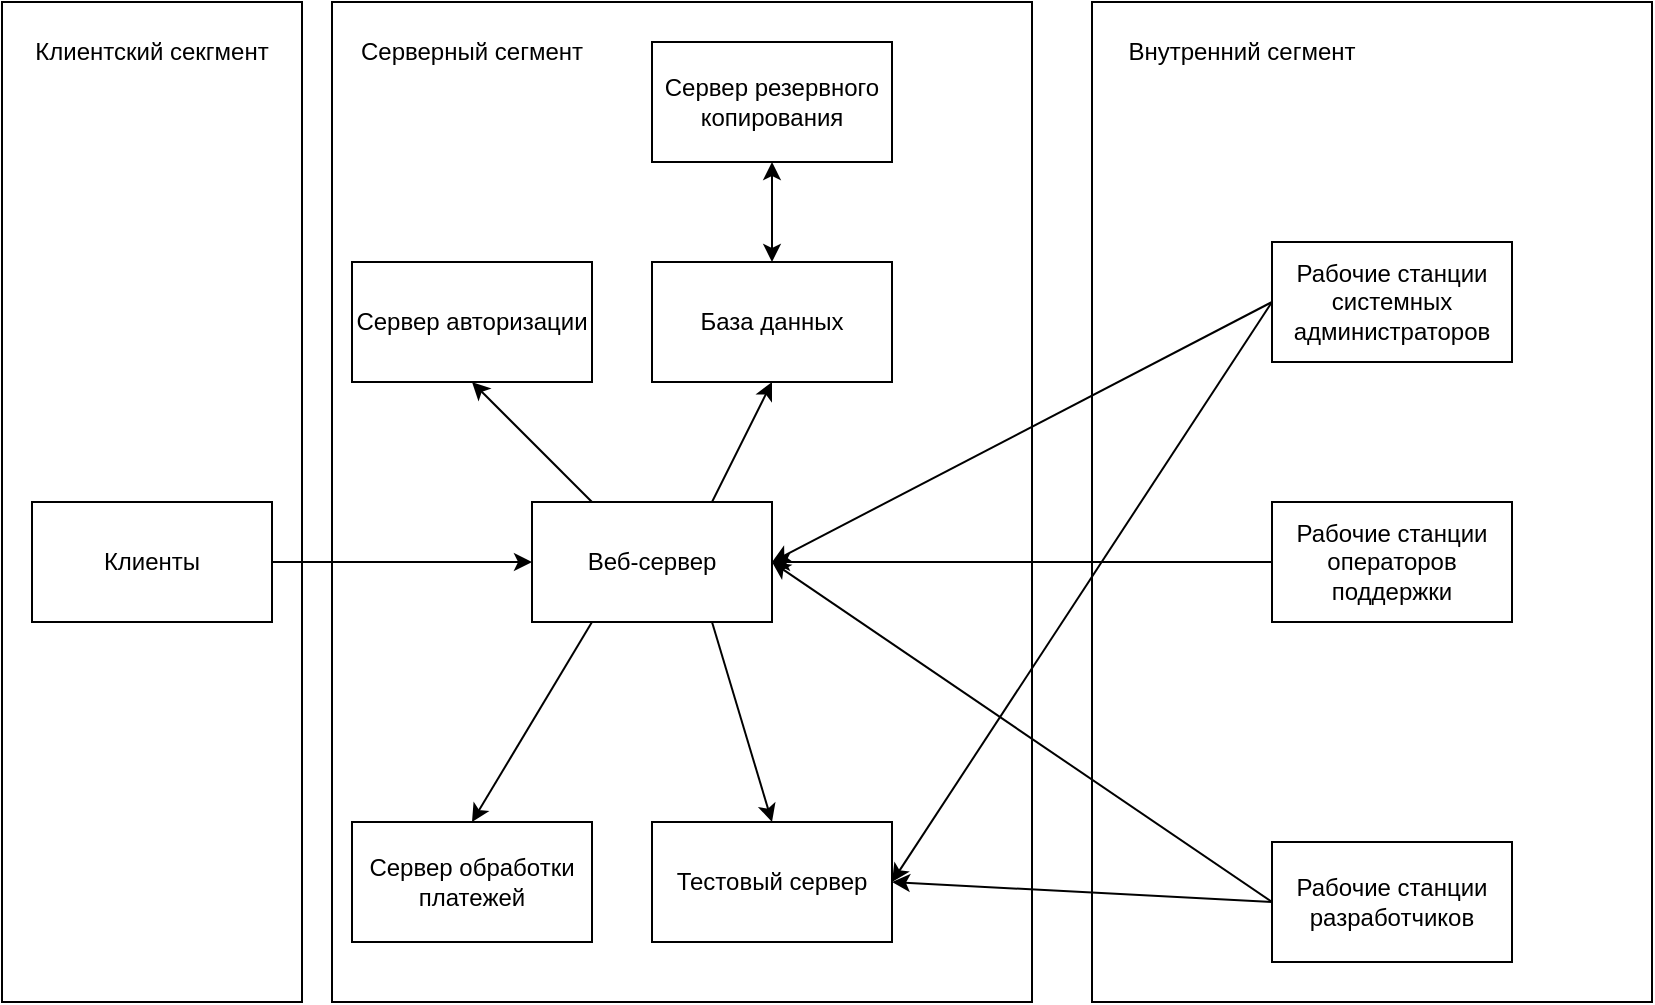 <mxfile version="25.0.2">
  <diagram name="Page-1" id="DPpSvgDWmiRNpfNvRTeG">
    <mxGraphModel dx="1674" dy="836" grid="1" gridSize="10" guides="1" tooltips="1" connect="1" arrows="1" fold="1" page="1" pageScale="1" pageWidth="850" pageHeight="1100" math="0" shadow="0">
      <root>
        <mxCell id="0" />
        <mxCell id="1" parent="0" />
        <mxCell id="2T1rfGf20-nbPRQxABxQ-25" value="" style="rounded=0;whiteSpace=wrap;html=1;" vertex="1" parent="1">
          <mxGeometry x="550" y="140" width="280" height="500" as="geometry" />
        </mxCell>
        <mxCell id="2T1rfGf20-nbPRQxABxQ-24" value="" style="rounded=0;whiteSpace=wrap;html=1;" vertex="1" parent="1">
          <mxGeometry x="170" y="140" width="350" height="500" as="geometry" />
        </mxCell>
        <mxCell id="2T1rfGf20-nbPRQxABxQ-22" value="" style="rounded=0;whiteSpace=wrap;html=1;" vertex="1" parent="1">
          <mxGeometry x="5" y="140" width="150" height="500" as="geometry" />
        </mxCell>
        <mxCell id="2T1rfGf20-nbPRQxABxQ-1" value="Клиенты" style="rounded=0;whiteSpace=wrap;html=1;" vertex="1" parent="1">
          <mxGeometry x="20" y="390" width="120" height="60" as="geometry" />
        </mxCell>
        <mxCell id="2T1rfGf20-nbPRQxABxQ-2" value="Веб-сервер" style="rounded=0;whiteSpace=wrap;html=1;" vertex="1" parent="1">
          <mxGeometry x="270" y="390" width="120" height="60" as="geometry" />
        </mxCell>
        <mxCell id="2T1rfGf20-nbPRQxABxQ-3" value="Сервер авторизации" style="rounded=0;whiteSpace=wrap;html=1;" vertex="1" parent="1">
          <mxGeometry x="180" y="270" width="120" height="60" as="geometry" />
        </mxCell>
        <mxCell id="2T1rfGf20-nbPRQxABxQ-4" value="Сервер обработки платежей" style="rounded=0;whiteSpace=wrap;html=1;" vertex="1" parent="1">
          <mxGeometry x="180" y="550" width="120" height="60" as="geometry" />
        </mxCell>
        <mxCell id="2T1rfGf20-nbPRQxABxQ-5" value="База данных" style="rounded=0;whiteSpace=wrap;html=1;" vertex="1" parent="1">
          <mxGeometry x="330" y="270" width="120" height="60" as="geometry" />
        </mxCell>
        <mxCell id="2T1rfGf20-nbPRQxABxQ-6" value="Сервер резервного копирования" style="rounded=0;whiteSpace=wrap;html=1;" vertex="1" parent="1">
          <mxGeometry x="330" y="160" width="120" height="60" as="geometry" />
        </mxCell>
        <mxCell id="2T1rfGf20-nbPRQxABxQ-7" value="Рабочие станции операторов поддержки" style="rounded=0;whiteSpace=wrap;html=1;" vertex="1" parent="1">
          <mxGeometry x="640" y="390" width="120" height="60" as="geometry" />
        </mxCell>
        <mxCell id="2T1rfGf20-nbPRQxABxQ-8" value="Рабочие станции разработчиков" style="rounded=0;whiteSpace=wrap;html=1;" vertex="1" parent="1">
          <mxGeometry x="640" y="560" width="120" height="60" as="geometry" />
        </mxCell>
        <mxCell id="2T1rfGf20-nbPRQxABxQ-9" value="Рабочие станции системных администраторов" style="rounded=0;whiteSpace=wrap;html=1;" vertex="1" parent="1">
          <mxGeometry x="640" y="260" width="120" height="60" as="geometry" />
        </mxCell>
        <mxCell id="2T1rfGf20-nbPRQxABxQ-10" value="" style="endArrow=classic;html=1;rounded=0;exitX=1;exitY=0.5;exitDx=0;exitDy=0;entryX=0;entryY=0.5;entryDx=0;entryDy=0;" edge="1" parent="1" source="2T1rfGf20-nbPRQxABxQ-1" target="2T1rfGf20-nbPRQxABxQ-2">
          <mxGeometry width="50" height="50" relative="1" as="geometry">
            <mxPoint x="310" y="380" as="sourcePoint" />
            <mxPoint x="360" y="330" as="targetPoint" />
          </mxGeometry>
        </mxCell>
        <mxCell id="2T1rfGf20-nbPRQxABxQ-11" value="" style="endArrow=classic;html=1;rounded=0;exitX=0.25;exitY=0;exitDx=0;exitDy=0;entryX=0.5;entryY=1;entryDx=0;entryDy=0;" edge="1" parent="1" source="2T1rfGf20-nbPRQxABxQ-2" target="2T1rfGf20-nbPRQxABxQ-3">
          <mxGeometry width="50" height="50" relative="1" as="geometry">
            <mxPoint x="300" y="380" as="sourcePoint" />
            <mxPoint x="350" y="330" as="targetPoint" />
          </mxGeometry>
        </mxCell>
        <mxCell id="2T1rfGf20-nbPRQxABxQ-12" value="" style="endArrow=classic;html=1;rounded=0;exitX=0.75;exitY=0;exitDx=0;exitDy=0;entryX=0.5;entryY=1;entryDx=0;entryDy=0;" edge="1" parent="1" source="2T1rfGf20-nbPRQxABxQ-2" target="2T1rfGf20-nbPRQxABxQ-5">
          <mxGeometry width="50" height="50" relative="1" as="geometry">
            <mxPoint x="420" y="380" as="sourcePoint" />
            <mxPoint x="470" y="330" as="targetPoint" />
          </mxGeometry>
        </mxCell>
        <mxCell id="2T1rfGf20-nbPRQxABxQ-13" value="" style="endArrow=classic;html=1;rounded=0;entryX=0.5;entryY=0;entryDx=0;entryDy=0;exitX=0.25;exitY=1;exitDx=0;exitDy=0;" edge="1" parent="1" source="2T1rfGf20-nbPRQxABxQ-2" target="2T1rfGf20-nbPRQxABxQ-4">
          <mxGeometry width="50" height="50" relative="1" as="geometry">
            <mxPoint x="370" y="490" as="sourcePoint" />
            <mxPoint x="320" y="470" as="targetPoint" />
          </mxGeometry>
        </mxCell>
        <mxCell id="2T1rfGf20-nbPRQxABxQ-14" value="" style="endArrow=classic;startArrow=classic;html=1;rounded=0;exitX=0.5;exitY=0;exitDx=0;exitDy=0;entryX=0.5;entryY=1;entryDx=0;entryDy=0;" edge="1" parent="1" source="2T1rfGf20-nbPRQxABxQ-5" target="2T1rfGf20-nbPRQxABxQ-6">
          <mxGeometry width="50" height="50" relative="1" as="geometry">
            <mxPoint x="530" y="470" as="sourcePoint" />
            <mxPoint x="600.711" y="420" as="targetPoint" />
          </mxGeometry>
        </mxCell>
        <mxCell id="2T1rfGf20-nbPRQxABxQ-15" value="Тестовый сервер" style="rounded=0;whiteSpace=wrap;html=1;" vertex="1" parent="1">
          <mxGeometry x="330" y="550" width="120" height="60" as="geometry" />
        </mxCell>
        <mxCell id="2T1rfGf20-nbPRQxABxQ-16" value="" style="endArrow=classic;html=1;rounded=0;entryX=0.5;entryY=0;entryDx=0;entryDy=0;" edge="1" parent="1" target="2T1rfGf20-nbPRQxABxQ-15">
          <mxGeometry width="50" height="50" relative="1" as="geometry">
            <mxPoint x="360" y="450" as="sourcePoint" />
            <mxPoint x="310" y="470" as="targetPoint" />
          </mxGeometry>
        </mxCell>
        <mxCell id="2T1rfGf20-nbPRQxABxQ-17" value="" style="endArrow=classic;html=1;rounded=0;exitX=0;exitY=0.5;exitDx=0;exitDy=0;entryX=1;entryY=0.5;entryDx=0;entryDy=0;" edge="1" parent="1" source="2T1rfGf20-nbPRQxABxQ-7" target="2T1rfGf20-nbPRQxABxQ-2">
          <mxGeometry width="50" height="50" relative="1" as="geometry">
            <mxPoint x="210" y="660" as="sourcePoint" />
            <mxPoint x="260" y="610" as="targetPoint" />
          </mxGeometry>
        </mxCell>
        <mxCell id="2T1rfGf20-nbPRQxABxQ-18" value="" style="endArrow=classic;html=1;rounded=0;exitX=0;exitY=0.5;exitDx=0;exitDy=0;entryX=1;entryY=0.5;entryDx=0;entryDy=0;" edge="1" parent="1" source="2T1rfGf20-nbPRQxABxQ-8" target="2T1rfGf20-nbPRQxABxQ-15">
          <mxGeometry width="50" height="50" relative="1" as="geometry">
            <mxPoint x="150" y="640" as="sourcePoint" />
            <mxPoint x="200" y="590" as="targetPoint" />
          </mxGeometry>
        </mxCell>
        <mxCell id="2T1rfGf20-nbPRQxABxQ-19" value="" style="endArrow=classic;html=1;rounded=0;exitX=0;exitY=0.5;exitDx=0;exitDy=0;entryX=1;entryY=0.5;entryDx=0;entryDy=0;" edge="1" parent="1" source="2T1rfGf20-nbPRQxABxQ-8" target="2T1rfGf20-nbPRQxABxQ-2">
          <mxGeometry width="50" height="50" relative="1" as="geometry">
            <mxPoint x="550" y="530" as="sourcePoint" />
            <mxPoint x="600" y="480" as="targetPoint" />
          </mxGeometry>
        </mxCell>
        <mxCell id="2T1rfGf20-nbPRQxABxQ-20" value="" style="endArrow=classic;html=1;rounded=0;exitX=0;exitY=0.5;exitDx=0;exitDy=0;entryX=1;entryY=0.5;entryDx=0;entryDy=0;" edge="1" parent="1" source="2T1rfGf20-nbPRQxABxQ-9" target="2T1rfGf20-nbPRQxABxQ-2">
          <mxGeometry width="50" height="50" relative="1" as="geometry">
            <mxPoint x="550" y="520" as="sourcePoint" />
            <mxPoint x="600" y="470" as="targetPoint" />
          </mxGeometry>
        </mxCell>
        <mxCell id="2T1rfGf20-nbPRQxABxQ-21" value="" style="endArrow=classic;html=1;rounded=0;exitX=0;exitY=0.5;exitDx=0;exitDy=0;entryX=1;entryY=0.5;entryDx=0;entryDy=0;" edge="1" parent="1" source="2T1rfGf20-nbPRQxABxQ-9" target="2T1rfGf20-nbPRQxABxQ-15">
          <mxGeometry width="50" height="50" relative="1" as="geometry">
            <mxPoint x="600" y="540" as="sourcePoint" />
            <mxPoint x="650" y="490" as="targetPoint" />
          </mxGeometry>
        </mxCell>
        <mxCell id="2T1rfGf20-nbPRQxABxQ-26" value="Клиентский секгмент" style="text;html=1;align=center;verticalAlign=middle;whiteSpace=wrap;rounded=0;" vertex="1" parent="1">
          <mxGeometry x="15" y="150" width="130" height="30" as="geometry" />
        </mxCell>
        <mxCell id="2T1rfGf20-nbPRQxABxQ-27" value="Серверный сегмент" style="text;html=1;align=center;verticalAlign=middle;whiteSpace=wrap;rounded=0;" vertex="1" parent="1">
          <mxGeometry x="175" y="150" width="130" height="30" as="geometry" />
        </mxCell>
        <mxCell id="2T1rfGf20-nbPRQxABxQ-28" value="Внутренний сегмент" style="text;html=1;align=center;verticalAlign=middle;whiteSpace=wrap;rounded=0;" vertex="1" parent="1">
          <mxGeometry x="560" y="150" width="130" height="30" as="geometry" />
        </mxCell>
      </root>
    </mxGraphModel>
  </diagram>
</mxfile>
